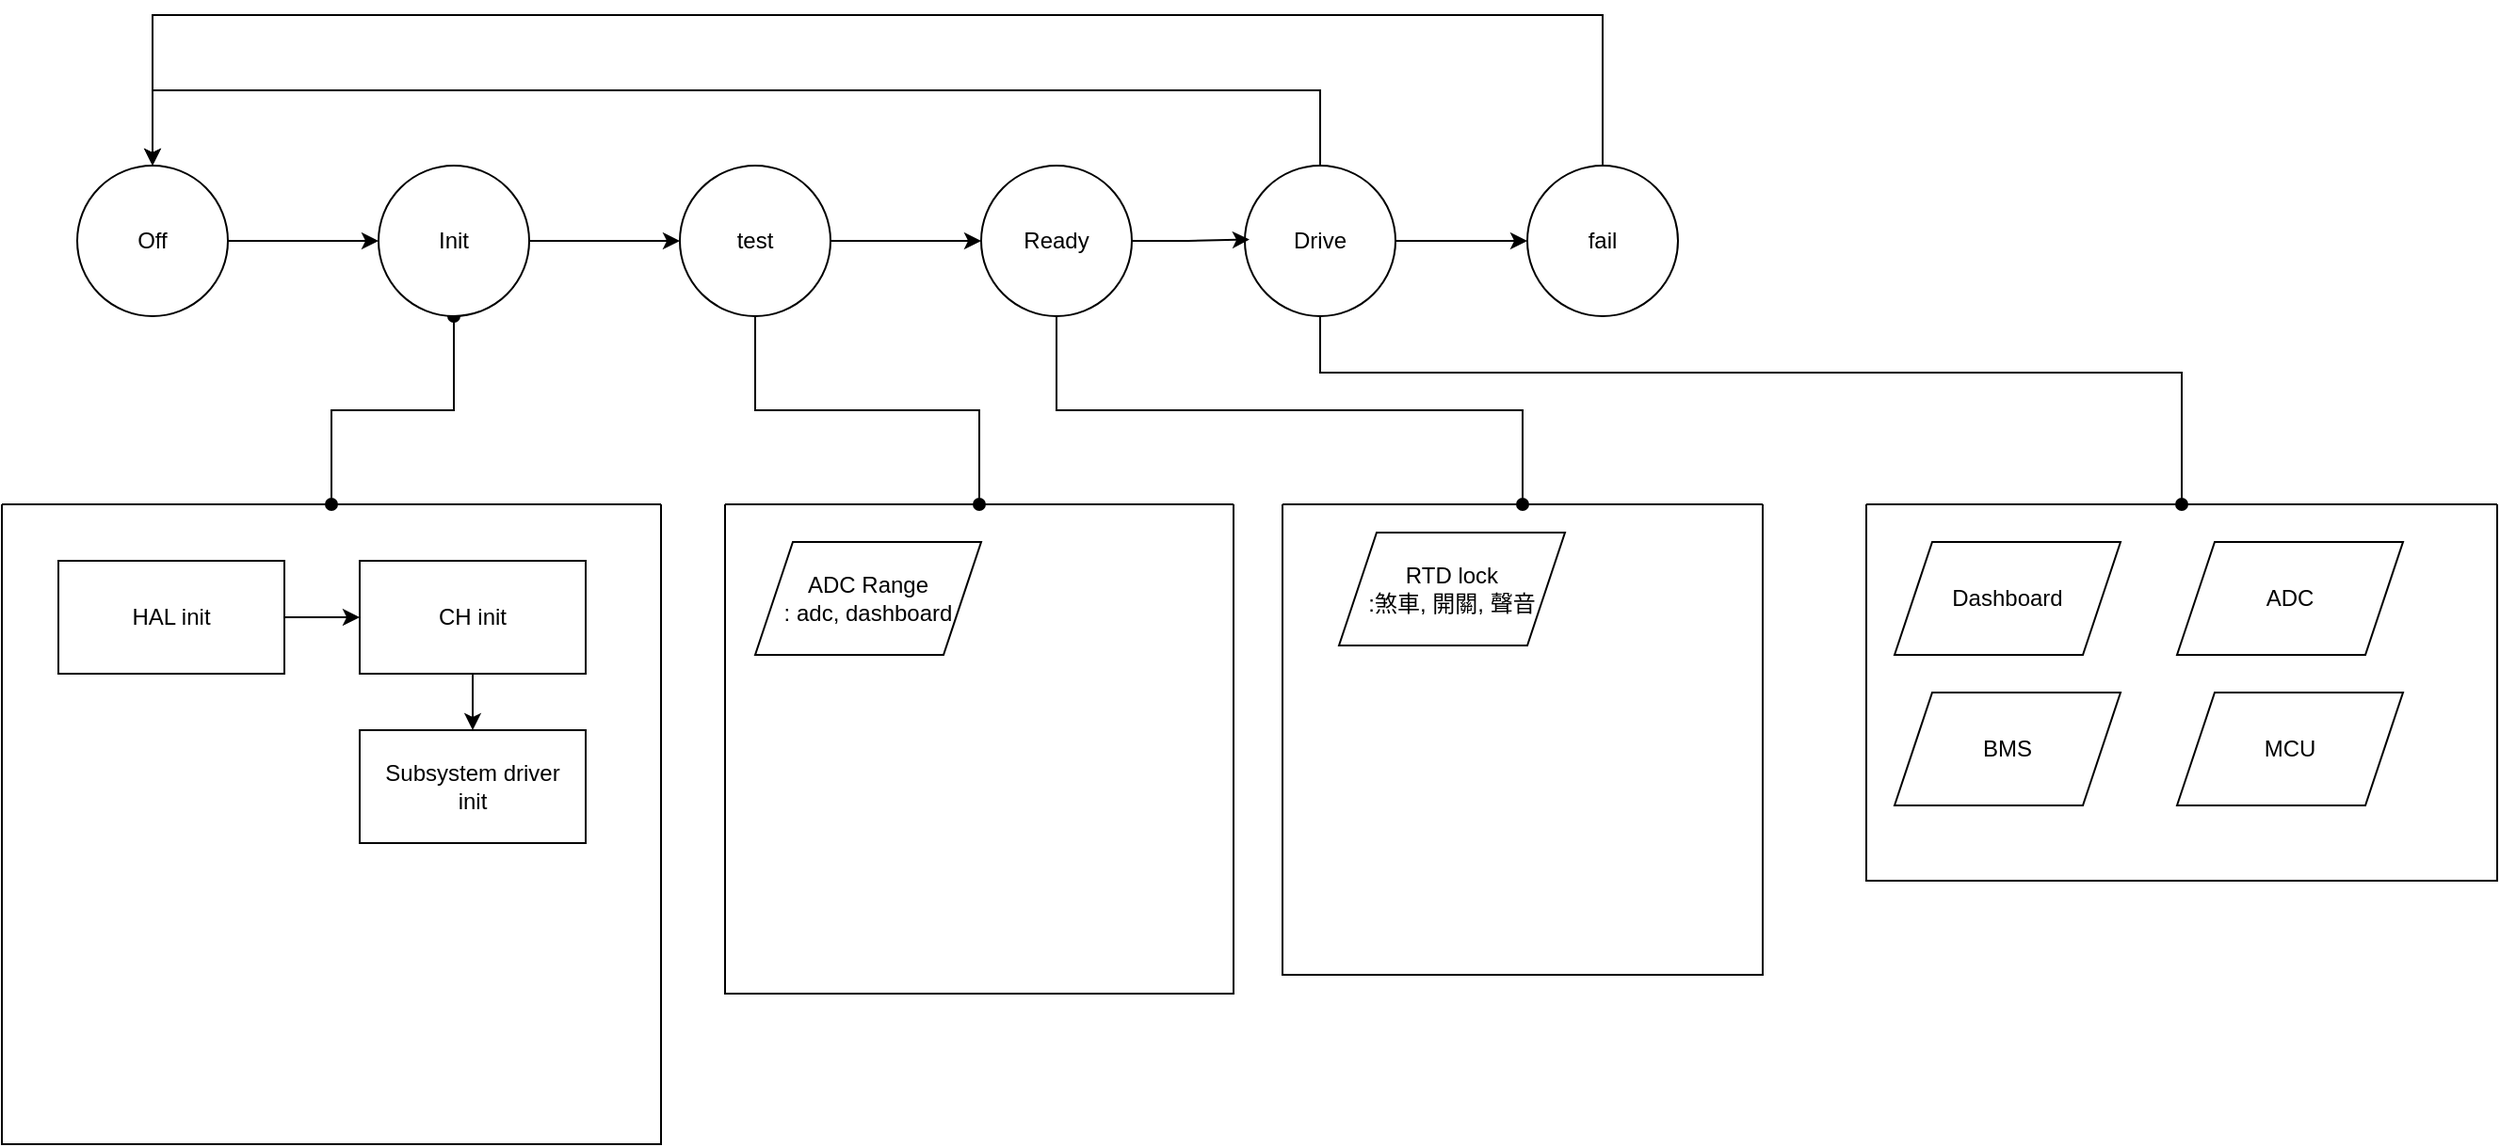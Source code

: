 <mxfile version="24.7.1" type="github" pages="2">
  <diagram name="state machine" id="Sk8U8zPsscKAXeTV8vvy">
    <mxGraphModel dx="1050" dy="556" grid="1" gridSize="10" guides="1" tooltips="1" connect="1" arrows="1" fold="1" page="1" pageScale="1" pageWidth="827" pageHeight="1169" math="0" shadow="0">
      <root>
        <mxCell id="0" />
        <mxCell id="1" parent="0" />
        <mxCell id="9M2QreniX0BmtAD6q0s1-3" value="" style="edgeStyle=orthogonalEdgeStyle;rounded=0;orthogonalLoop=1;jettySize=auto;html=1;" parent="1" source="9M2QreniX0BmtAD6q0s1-1" target="9M2QreniX0BmtAD6q0s1-2" edge="1">
          <mxGeometry relative="1" as="geometry" />
        </mxCell>
        <mxCell id="9M2QreniX0BmtAD6q0s1-1" value="Off" style="ellipse;whiteSpace=wrap;html=1;aspect=fixed;" parent="1" vertex="1">
          <mxGeometry x="70" y="330" width="80" height="80" as="geometry" />
        </mxCell>
        <mxCell id="9M2QreniX0BmtAD6q0s1-5" value="" style="edgeStyle=orthogonalEdgeStyle;rounded=0;orthogonalLoop=1;jettySize=auto;html=1;" parent="1" source="9M2QreniX0BmtAD6q0s1-2" target="9M2QreniX0BmtAD6q0s1-4" edge="1">
          <mxGeometry relative="1" as="geometry" />
        </mxCell>
        <mxCell id="9M2QreniX0BmtAD6q0s1-25" style="edgeStyle=orthogonalEdgeStyle;rounded=0;orthogonalLoop=1;jettySize=auto;html=1;exitX=0.5;exitY=1;exitDx=0;exitDy=0;endArrow=oval;endFill=1;startArrow=oval;startFill=1;entryX=0.5;entryY=0;entryDx=0;entryDy=0;" parent="1" source="9M2QreniX0BmtAD6q0s1-2" target="9M2QreniX0BmtAD6q0s1-62" edge="1">
          <mxGeometry relative="1" as="geometry">
            <mxPoint x="230" y="480" as="targetPoint" />
          </mxGeometry>
        </mxCell>
        <mxCell id="9M2QreniX0BmtAD6q0s1-2" value="Init" style="ellipse;whiteSpace=wrap;html=1;aspect=fixed;" parent="1" vertex="1">
          <mxGeometry x="230" y="330" width="80" height="80" as="geometry" />
        </mxCell>
        <mxCell id="9M2QreniX0BmtAD6q0s1-41" value="" style="edgeStyle=orthogonalEdgeStyle;rounded=0;orthogonalLoop=1;jettySize=auto;html=1;endArrow=oval;endFill=1;entryX=0.5;entryY=0;entryDx=0;entryDy=0;" parent="1" source="9M2QreniX0BmtAD6q0s1-4" target="9M2QreniX0BmtAD6q0s1-42" edge="1">
          <mxGeometry relative="1" as="geometry">
            <mxPoint x="430" y="460" as="targetPoint" />
          </mxGeometry>
        </mxCell>
        <mxCell id="9M2QreniX0BmtAD6q0s1-59" value="" style="edgeStyle=orthogonalEdgeStyle;rounded=0;orthogonalLoop=1;jettySize=auto;html=1;" parent="1" source="9M2QreniX0BmtAD6q0s1-4" target="9M2QreniX0BmtAD6q0s1-58" edge="1">
          <mxGeometry relative="1" as="geometry" />
        </mxCell>
        <mxCell id="9M2QreniX0BmtAD6q0s1-4" value="test" style="ellipse;whiteSpace=wrap;html=1;" parent="1" vertex="1">
          <mxGeometry x="390" y="330" width="80" height="80" as="geometry" />
        </mxCell>
        <mxCell id="9M2QreniX0BmtAD6q0s1-12" style="edgeStyle=orthogonalEdgeStyle;rounded=0;orthogonalLoop=1;jettySize=auto;html=1;exitX=0.5;exitY=0;exitDx=0;exitDy=0;entryX=0.5;entryY=0;entryDx=0;entryDy=0;" parent="1" source="9M2QreniX0BmtAD6q0s1-48" target="9M2QreniX0BmtAD6q0s1-1" edge="1">
          <mxGeometry relative="1" as="geometry">
            <Array as="points">
              <mxPoint x="730" y="290" />
              <mxPoint x="110" y="290" />
            </Array>
          </mxGeometry>
        </mxCell>
        <mxCell id="9M2QreniX0BmtAD6q0s1-13" style="edgeStyle=orthogonalEdgeStyle;rounded=0;orthogonalLoop=1;jettySize=auto;html=1;exitX=0.5;exitY=0;exitDx=0;exitDy=0;entryX=0.5;entryY=0;entryDx=0;entryDy=0;" parent="1" source="9M2QreniX0BmtAD6q0s1-8" target="9M2QreniX0BmtAD6q0s1-1" edge="1">
          <mxGeometry relative="1" as="geometry">
            <Array as="points">
              <mxPoint x="880" y="250" />
              <mxPoint x="110" y="250" />
            </Array>
          </mxGeometry>
        </mxCell>
        <mxCell id="9M2QreniX0BmtAD6q0s1-8" value="fail" style="ellipse;whiteSpace=wrap;html=1;" parent="1" vertex="1">
          <mxGeometry x="840" y="330" width="80" height="80" as="geometry" />
        </mxCell>
        <mxCell id="9M2QreniX0BmtAD6q0s1-42" value="" style="swimlane;startSize=0;" parent="1" vertex="1">
          <mxGeometry x="414" y="510" width="270" height="260" as="geometry">
            <mxRectangle x="405" y="470" width="50" height="40" as="alternateBounds" />
          </mxGeometry>
        </mxCell>
        <mxCell id="KvY96MRzXB7lW6XbB6Hl-7" value="ADC Range&lt;div&gt;: adc, dashboard&lt;/div&gt;" style="shape=parallelogram;perimeter=parallelogramPerimeter;whiteSpace=wrap;html=1;fixedSize=1;" vertex="1" parent="9M2QreniX0BmtAD6q0s1-42">
          <mxGeometry x="16" y="20" width="120" height="60" as="geometry" />
        </mxCell>
        <mxCell id="9M2QreniX0BmtAD6q0s1-50" style="edgeStyle=orthogonalEdgeStyle;rounded=0;orthogonalLoop=1;jettySize=auto;html=1;exitX=1;exitY=0.5;exitDx=0;exitDy=0;entryX=0;entryY=0.5;entryDx=0;entryDy=0;" parent="1" source="9M2QreniX0BmtAD6q0s1-48" target="9M2QreniX0BmtAD6q0s1-8" edge="1">
          <mxGeometry relative="1" as="geometry" />
        </mxCell>
        <mxCell id="9M2QreniX0BmtAD6q0s1-87" style="edgeStyle=orthogonalEdgeStyle;rounded=0;orthogonalLoop=1;jettySize=auto;html=1;exitX=0.5;exitY=1;exitDx=0;exitDy=0;entryX=0.5;entryY=0;entryDx=0;entryDy=0;endArrow=oval;endFill=1;" parent="1" source="9M2QreniX0BmtAD6q0s1-48" target="9M2QreniX0BmtAD6q0s1-86" edge="1">
          <mxGeometry relative="1" as="geometry">
            <Array as="points">
              <mxPoint x="730" y="440" />
              <mxPoint x="1188" y="440" />
            </Array>
          </mxGeometry>
        </mxCell>
        <mxCell id="9M2QreniX0BmtAD6q0s1-48" value="Drive" style="ellipse;whiteSpace=wrap;html=1;" parent="1" vertex="1">
          <mxGeometry x="690" y="330" width="80" height="80" as="geometry" />
        </mxCell>
        <mxCell id="9M2QreniX0BmtAD6q0s1-53" value="" style="swimlane;startSize=0;" parent="1" vertex="1">
          <mxGeometry x="710" y="510" width="255" height="250" as="geometry">
            <mxRectangle x="550" y="490" width="50" height="40" as="alternateBounds" />
          </mxGeometry>
        </mxCell>
        <mxCell id="KvY96MRzXB7lW6XbB6Hl-8" value="RTD lock&lt;div&gt;:煞車, 開關, 聲音&lt;/div&gt;" style="shape=parallelogram;perimeter=parallelogramPerimeter;whiteSpace=wrap;html=1;fixedSize=1;" vertex="1" parent="9M2QreniX0BmtAD6q0s1-53">
          <mxGeometry x="30" y="15" width="120" height="60" as="geometry" />
        </mxCell>
        <mxCell id="9M2QreniX0BmtAD6q0s1-81" style="edgeStyle=orthogonalEdgeStyle;rounded=0;orthogonalLoop=1;jettySize=auto;html=1;exitX=0.5;exitY=1;exitDx=0;exitDy=0;entryX=0.5;entryY=0;entryDx=0;entryDy=0;endArrow=oval;endFill=1;" parent="1" source="9M2QreniX0BmtAD6q0s1-58" target="9M2QreniX0BmtAD6q0s1-53" edge="1">
          <mxGeometry relative="1" as="geometry" />
        </mxCell>
        <mxCell id="9M2QreniX0BmtAD6q0s1-58" value="Ready" style="ellipse;whiteSpace=wrap;html=1;" parent="1" vertex="1">
          <mxGeometry x="550" y="330" width="80" height="80" as="geometry" />
        </mxCell>
        <mxCell id="9M2QreniX0BmtAD6q0s1-62" value="" style="swimlane;startSize=0;" parent="1" vertex="1">
          <mxGeometry x="30" y="510" width="350" height="340" as="geometry">
            <mxRectangle x="245" y="470" width="50" height="40" as="alternateBounds" />
          </mxGeometry>
        </mxCell>
        <mxCell id="KvY96MRzXB7lW6XbB6Hl-3" value="" style="edgeStyle=orthogonalEdgeStyle;rounded=0;orthogonalLoop=1;jettySize=auto;html=1;" edge="1" parent="9M2QreniX0BmtAD6q0s1-62" source="KvY96MRzXB7lW6XbB6Hl-1" target="KvY96MRzXB7lW6XbB6Hl-2">
          <mxGeometry relative="1" as="geometry" />
        </mxCell>
        <mxCell id="KvY96MRzXB7lW6XbB6Hl-1" value="HAL init" style="rounded=0;whiteSpace=wrap;html=1;" vertex="1" parent="9M2QreniX0BmtAD6q0s1-62">
          <mxGeometry x="30" y="30" width="120" height="60" as="geometry" />
        </mxCell>
        <mxCell id="KvY96MRzXB7lW6XbB6Hl-5" value="" style="edgeStyle=orthogonalEdgeStyle;rounded=0;orthogonalLoop=1;jettySize=auto;html=1;" edge="1" parent="9M2QreniX0BmtAD6q0s1-62" source="KvY96MRzXB7lW6XbB6Hl-2" target="KvY96MRzXB7lW6XbB6Hl-4">
          <mxGeometry relative="1" as="geometry" />
        </mxCell>
        <mxCell id="KvY96MRzXB7lW6XbB6Hl-2" value="CH init" style="whiteSpace=wrap;html=1;rounded=0;" vertex="1" parent="9M2QreniX0BmtAD6q0s1-62">
          <mxGeometry x="190" y="30" width="120" height="60" as="geometry" />
        </mxCell>
        <mxCell id="KvY96MRzXB7lW6XbB6Hl-4" value="Subsystem driver&lt;div&gt;init&lt;/div&gt;" style="whiteSpace=wrap;html=1;rounded=0;" vertex="1" parent="9M2QreniX0BmtAD6q0s1-62">
          <mxGeometry x="190" y="120" width="120" height="60" as="geometry" />
        </mxCell>
        <mxCell id="9M2QreniX0BmtAD6q0s1-79" style="edgeStyle=orthogonalEdgeStyle;rounded=0;orthogonalLoop=1;jettySize=auto;html=1;exitX=1;exitY=0.5;exitDx=0;exitDy=0;entryX=0.031;entryY=0.491;entryDx=0;entryDy=0;entryPerimeter=0;" parent="1" source="9M2QreniX0BmtAD6q0s1-58" target="9M2QreniX0BmtAD6q0s1-48" edge="1">
          <mxGeometry relative="1" as="geometry" />
        </mxCell>
        <mxCell id="9M2QreniX0BmtAD6q0s1-86" value="" style="swimlane;startSize=0;" parent="1" vertex="1">
          <mxGeometry x="1020" y="510" width="335" height="200" as="geometry">
            <mxRectangle x="705" y="470" width="50" height="40" as="alternateBounds" />
          </mxGeometry>
        </mxCell>
        <mxCell id="9M2QreniX0BmtAD6q0s1-89" value="Dashboard" style="shape=parallelogram;perimeter=parallelogramPerimeter;whiteSpace=wrap;html=1;fixedSize=1;" parent="9M2QreniX0BmtAD6q0s1-86" vertex="1">
          <mxGeometry x="15" y="20" width="120" height="60" as="geometry" />
        </mxCell>
        <mxCell id="9M2QreniX0BmtAD6q0s1-90" value="BMS" style="shape=parallelogram;perimeter=parallelogramPerimeter;whiteSpace=wrap;html=1;fixedSize=1;" parent="9M2QreniX0BmtAD6q0s1-86" vertex="1">
          <mxGeometry x="15" y="100" width="120" height="60" as="geometry" />
        </mxCell>
        <mxCell id="9M2QreniX0BmtAD6q0s1-91" value="ADC" style="shape=parallelogram;perimeter=parallelogramPerimeter;whiteSpace=wrap;html=1;fixedSize=1;" parent="9M2QreniX0BmtAD6q0s1-86" vertex="1">
          <mxGeometry x="165" y="20" width="120" height="60" as="geometry" />
        </mxCell>
        <mxCell id="9M2QreniX0BmtAD6q0s1-92" value="MCU" style="shape=parallelogram;perimeter=parallelogramPerimeter;whiteSpace=wrap;html=1;fixedSize=1;" parent="9M2QreniX0BmtAD6q0s1-86" vertex="1">
          <mxGeometry x="165" y="100" width="120" height="60" as="geometry" />
        </mxCell>
      </root>
    </mxGraphModel>
  </diagram>
  <diagram id="nNBQ4fnNvgWGMrTaQCrE" name="第 2 页">
    <mxGraphModel dx="1050" dy="556" grid="1" gridSize="10" guides="1" tooltips="1" connect="1" arrows="1" fold="1" page="1" pageScale="1" pageWidth="827" pageHeight="1169" math="0" shadow="0">
      <root>
        <mxCell id="0" />
        <mxCell id="1" parent="0" />
      </root>
    </mxGraphModel>
  </diagram>
</mxfile>
